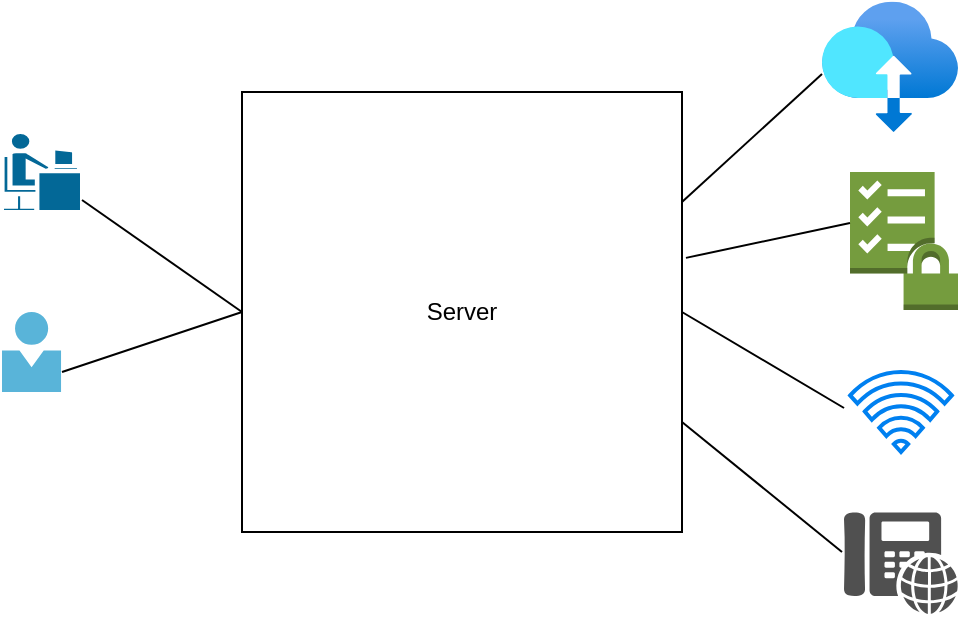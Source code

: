 <mxfile version="24.8.4">
  <diagram name="Side-1" id="zUv2YxPgjtFe0r4CQc8J">
    <mxGraphModel dx="1194" dy="742" grid="1" gridSize="10" guides="1" tooltips="1" connect="1" arrows="1" fold="1" page="1" pageScale="1" pageWidth="827" pageHeight="1169" math="0" shadow="0">
      <root>
        <mxCell id="0" />
        <mxCell id="1" parent="0" />
        <mxCell id="5CBngax2COawYz2shM24-1" value="Server" style="whiteSpace=wrap;html=1;aspect=fixed;" vertex="1" parent="1">
          <mxGeometry x="300" y="230" width="220" height="220" as="geometry" />
        </mxCell>
        <mxCell id="5CBngax2COawYz2shM24-2" value="" style="shape=mxgraph.cisco.people.androgenous_person;html=1;pointerEvents=1;dashed=0;fillColor=#036897;strokeColor=#ffffff;strokeWidth=2;verticalLabelPosition=bottom;verticalAlign=top;align=center;outlineConnect=0;" vertex="1" parent="1">
          <mxGeometry x="180" y="250" width="40" height="40" as="geometry" />
        </mxCell>
        <mxCell id="5CBngax2COawYz2shM24-3" value="" style="image;sketch=0;aspect=fixed;html=1;points=[];align=center;fontSize=12;image=img/lib/mscae/Person.svg;" vertex="1" parent="1">
          <mxGeometry x="180" y="340" width="29.6" height="40" as="geometry" />
        </mxCell>
        <mxCell id="5CBngax2COawYz2shM24-4" value="" style="image;aspect=fixed;html=1;points=[];align=center;fontSize=12;image=img/lib/azure2/networking/On_Premises_Data_Gateways.svg;" vertex="1" parent="1">
          <mxGeometry x="590" y="184.8" width="68" height="65.2" as="geometry" />
        </mxCell>
        <mxCell id="5CBngax2COawYz2shM24-5" value="" style="sketch=0;pointerEvents=1;shadow=0;dashed=0;html=1;strokeColor=none;fillColor=#505050;labelPosition=center;verticalLabelPosition=bottom;verticalAlign=top;outlineConnect=0;align=center;shape=mxgraph.office.devices.phone_voip;" vertex="1" parent="1">
          <mxGeometry x="601" y="440" width="57" height="51" as="geometry" />
        </mxCell>
        <mxCell id="5CBngax2COawYz2shM24-6" value="" style="html=1;verticalLabelPosition=bottom;align=center;labelBackgroundColor=#ffffff;verticalAlign=top;strokeWidth=2;strokeColor=#0080F0;shadow=0;dashed=0;shape=mxgraph.ios7.icons.wifi;pointerEvents=1" vertex="1" parent="1">
          <mxGeometry x="604.07" y="370" width="50.85" height="40" as="geometry" />
        </mxCell>
        <mxCell id="5CBngax2COawYz2shM24-9" value="" style="endArrow=none;html=1;rounded=0;entryX=0;entryY=0.5;entryDx=0;entryDy=0;exitX=1.014;exitY=0.75;exitDx=0;exitDy=0;exitPerimeter=0;" edge="1" parent="1" source="5CBngax2COawYz2shM24-3" target="5CBngax2COawYz2shM24-1">
          <mxGeometry width="50" height="50" relative="1" as="geometry">
            <mxPoint x="190" y="480" as="sourcePoint" />
            <mxPoint x="240" y="430" as="targetPoint" />
          </mxGeometry>
        </mxCell>
        <mxCell id="5CBngax2COawYz2shM24-10" value="" style="endArrow=none;html=1;rounded=0;entryX=-0.06;entryY=0.45;entryDx=0;entryDy=0;entryPerimeter=0;exitX=1;exitY=0.5;exitDx=0;exitDy=0;" edge="1" parent="1" source="5CBngax2COawYz2shM24-1" target="5CBngax2COawYz2shM24-6">
          <mxGeometry width="50" height="50" relative="1" as="geometry">
            <mxPoint x="270" y="370" as="sourcePoint" />
            <mxPoint x="310" y="350" as="targetPoint" />
          </mxGeometry>
        </mxCell>
        <mxCell id="5CBngax2COawYz2shM24-11" value="" style="endArrow=none;html=1;rounded=0;entryX=0;entryY=0.555;entryDx=0;entryDy=0;exitX=1;exitY=0.25;exitDx=0;exitDy=0;entryPerimeter=0;" edge="1" parent="1" source="5CBngax2COawYz2shM24-1" target="5CBngax2COawYz2shM24-4">
          <mxGeometry width="50" height="50" relative="1" as="geometry">
            <mxPoint x="230" y="390" as="sourcePoint" />
            <mxPoint x="320" y="360" as="targetPoint" />
          </mxGeometry>
        </mxCell>
        <mxCell id="5CBngax2COawYz2shM24-12" value="" style="endArrow=none;html=1;rounded=0;entryX=0;entryY=0.5;entryDx=0;entryDy=0;" edge="1" parent="1" source="5CBngax2COawYz2shM24-2" target="5CBngax2COawYz2shM24-1">
          <mxGeometry width="50" height="50" relative="1" as="geometry">
            <mxPoint x="240" y="400" as="sourcePoint" />
            <mxPoint x="330" y="370" as="targetPoint" />
          </mxGeometry>
        </mxCell>
        <mxCell id="5CBngax2COawYz2shM24-13" value="" style="endArrow=none;html=1;rounded=0;exitX=1;exitY=0.75;exitDx=0;exitDy=0;" edge="1" parent="1" source="5CBngax2COawYz2shM24-1">
          <mxGeometry width="50" height="50" relative="1" as="geometry">
            <mxPoint x="530" y="350" as="sourcePoint" />
            <mxPoint x="600" y="460" as="targetPoint" />
          </mxGeometry>
        </mxCell>
        <mxCell id="5CBngax2COawYz2shM24-14" value="" style="outlineConnect=0;dashed=0;verticalLabelPosition=bottom;verticalAlign=top;align=center;html=1;shape=mxgraph.aws3.checklist_security;fillColor=#759C3E;gradientColor=none;" vertex="1" parent="1">
          <mxGeometry x="604" y="270" width="54" height="69" as="geometry" />
        </mxCell>
        <mxCell id="5CBngax2COawYz2shM24-16" value="" style="endArrow=none;html=1;rounded=0;entryX=0;entryY=0.37;entryDx=0;entryDy=0;exitX=1.009;exitY=0.377;exitDx=0;exitDy=0;entryPerimeter=0;exitPerimeter=0;" edge="1" parent="1" source="5CBngax2COawYz2shM24-1" target="5CBngax2COawYz2shM24-14">
          <mxGeometry width="50" height="50" relative="1" as="geometry">
            <mxPoint x="530" y="295" as="sourcePoint" />
            <mxPoint x="600" y="231" as="targetPoint" />
          </mxGeometry>
        </mxCell>
      </root>
    </mxGraphModel>
  </diagram>
</mxfile>
